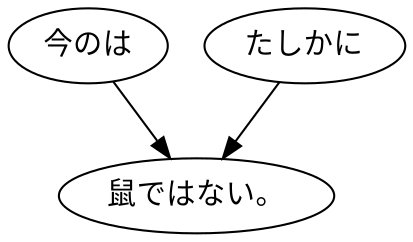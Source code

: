 digraph graph2714 {
	node0 [label="今のは"];
	node1 [label="たしかに"];
	node2 [label="鼠ではない。"];
	node0 -> node2;
	node1 -> node2;
}
